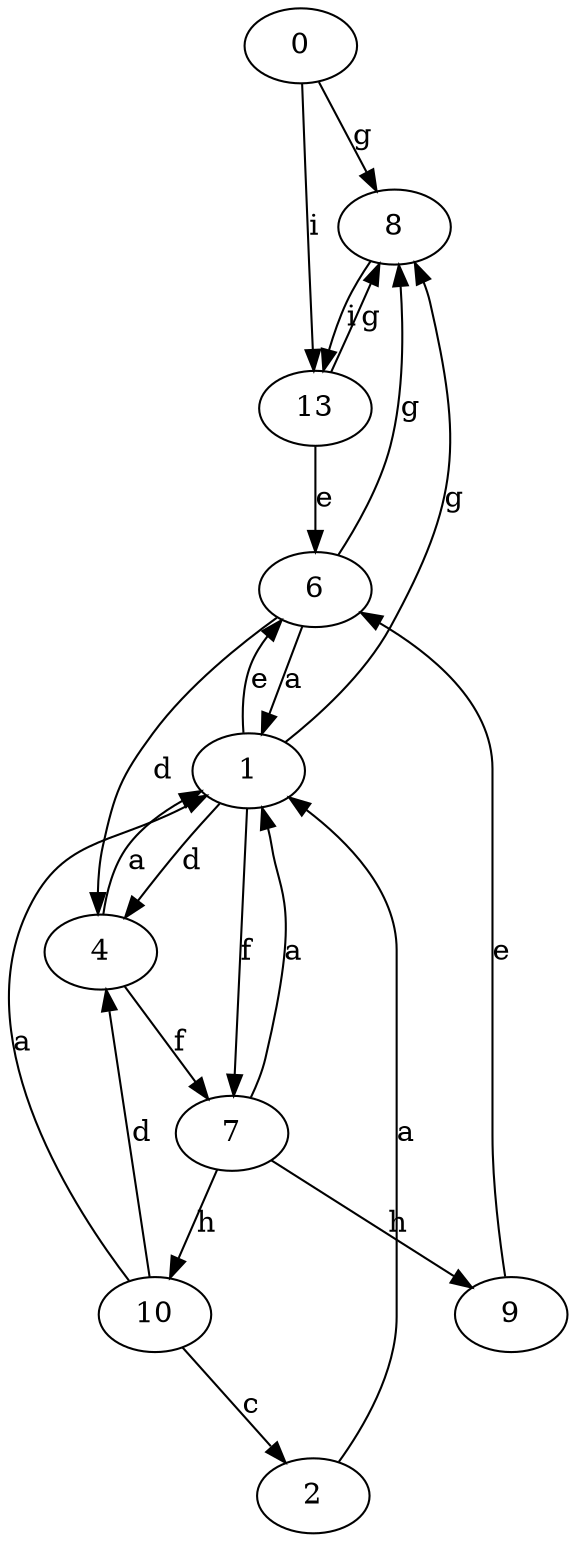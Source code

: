 strict digraph  {
0;
1;
2;
4;
6;
7;
8;
9;
10;
13;
0 -> 8  [label=g];
0 -> 13  [label=i];
1 -> 4  [label=d];
1 -> 6  [label=e];
1 -> 7  [label=f];
1 -> 8  [label=g];
2 -> 1  [label=a];
4 -> 1  [label=a];
4 -> 7  [label=f];
6 -> 1  [label=a];
6 -> 4  [label=d];
6 -> 8  [label=g];
7 -> 1  [label=a];
7 -> 9  [label=h];
7 -> 10  [label=h];
8 -> 13  [label=i];
9 -> 6  [label=e];
10 -> 1  [label=a];
10 -> 2  [label=c];
10 -> 4  [label=d];
13 -> 6  [label=e];
13 -> 8  [label=g];
}
